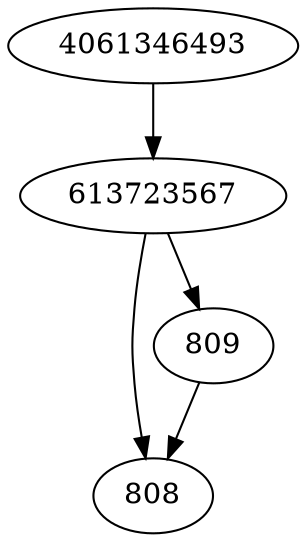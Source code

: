 strict digraph  {
808;
809;
4061346493;
613723567;
809 -> 808;
4061346493 -> 613723567;
613723567 -> 808;
613723567 -> 809;
}
